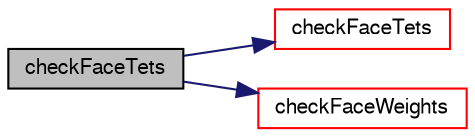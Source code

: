 digraph "checkFaceTets"
{
  bgcolor="transparent";
  edge [fontname="FreeSans",fontsize="10",labelfontname="FreeSans",labelfontsize="10"];
  node [fontname="FreeSans",fontsize="10",shape=record];
  rankdir="LR";
  Node8279 [label="checkFaceTets",height=0.2,width=0.4,color="black", fillcolor="grey75", style="filled", fontcolor="black"];
  Node8279 -> Node8280 [color="midnightblue",fontsize="10",style="solid",fontname="FreeSans"];
  Node8280 [label="checkFaceTets",height=0.2,width=0.4,color="red",URL="$a21562.html#ac78de3d27453106d3cf818bda3fd90f4",tooltip="See primitiveMesh. "];
  Node8279 -> Node8360 [color="midnightblue",fontsize="10",style="solid",fontname="FreeSans"];
  Node8360 [label="checkFaceWeights",height=0.2,width=0.4,color="red",URL="$a21562.html#a6dbbfaac834107f888c95c13272d8d8a",tooltip="Interpolation weights (0.5 for regular mesh) "];
}
